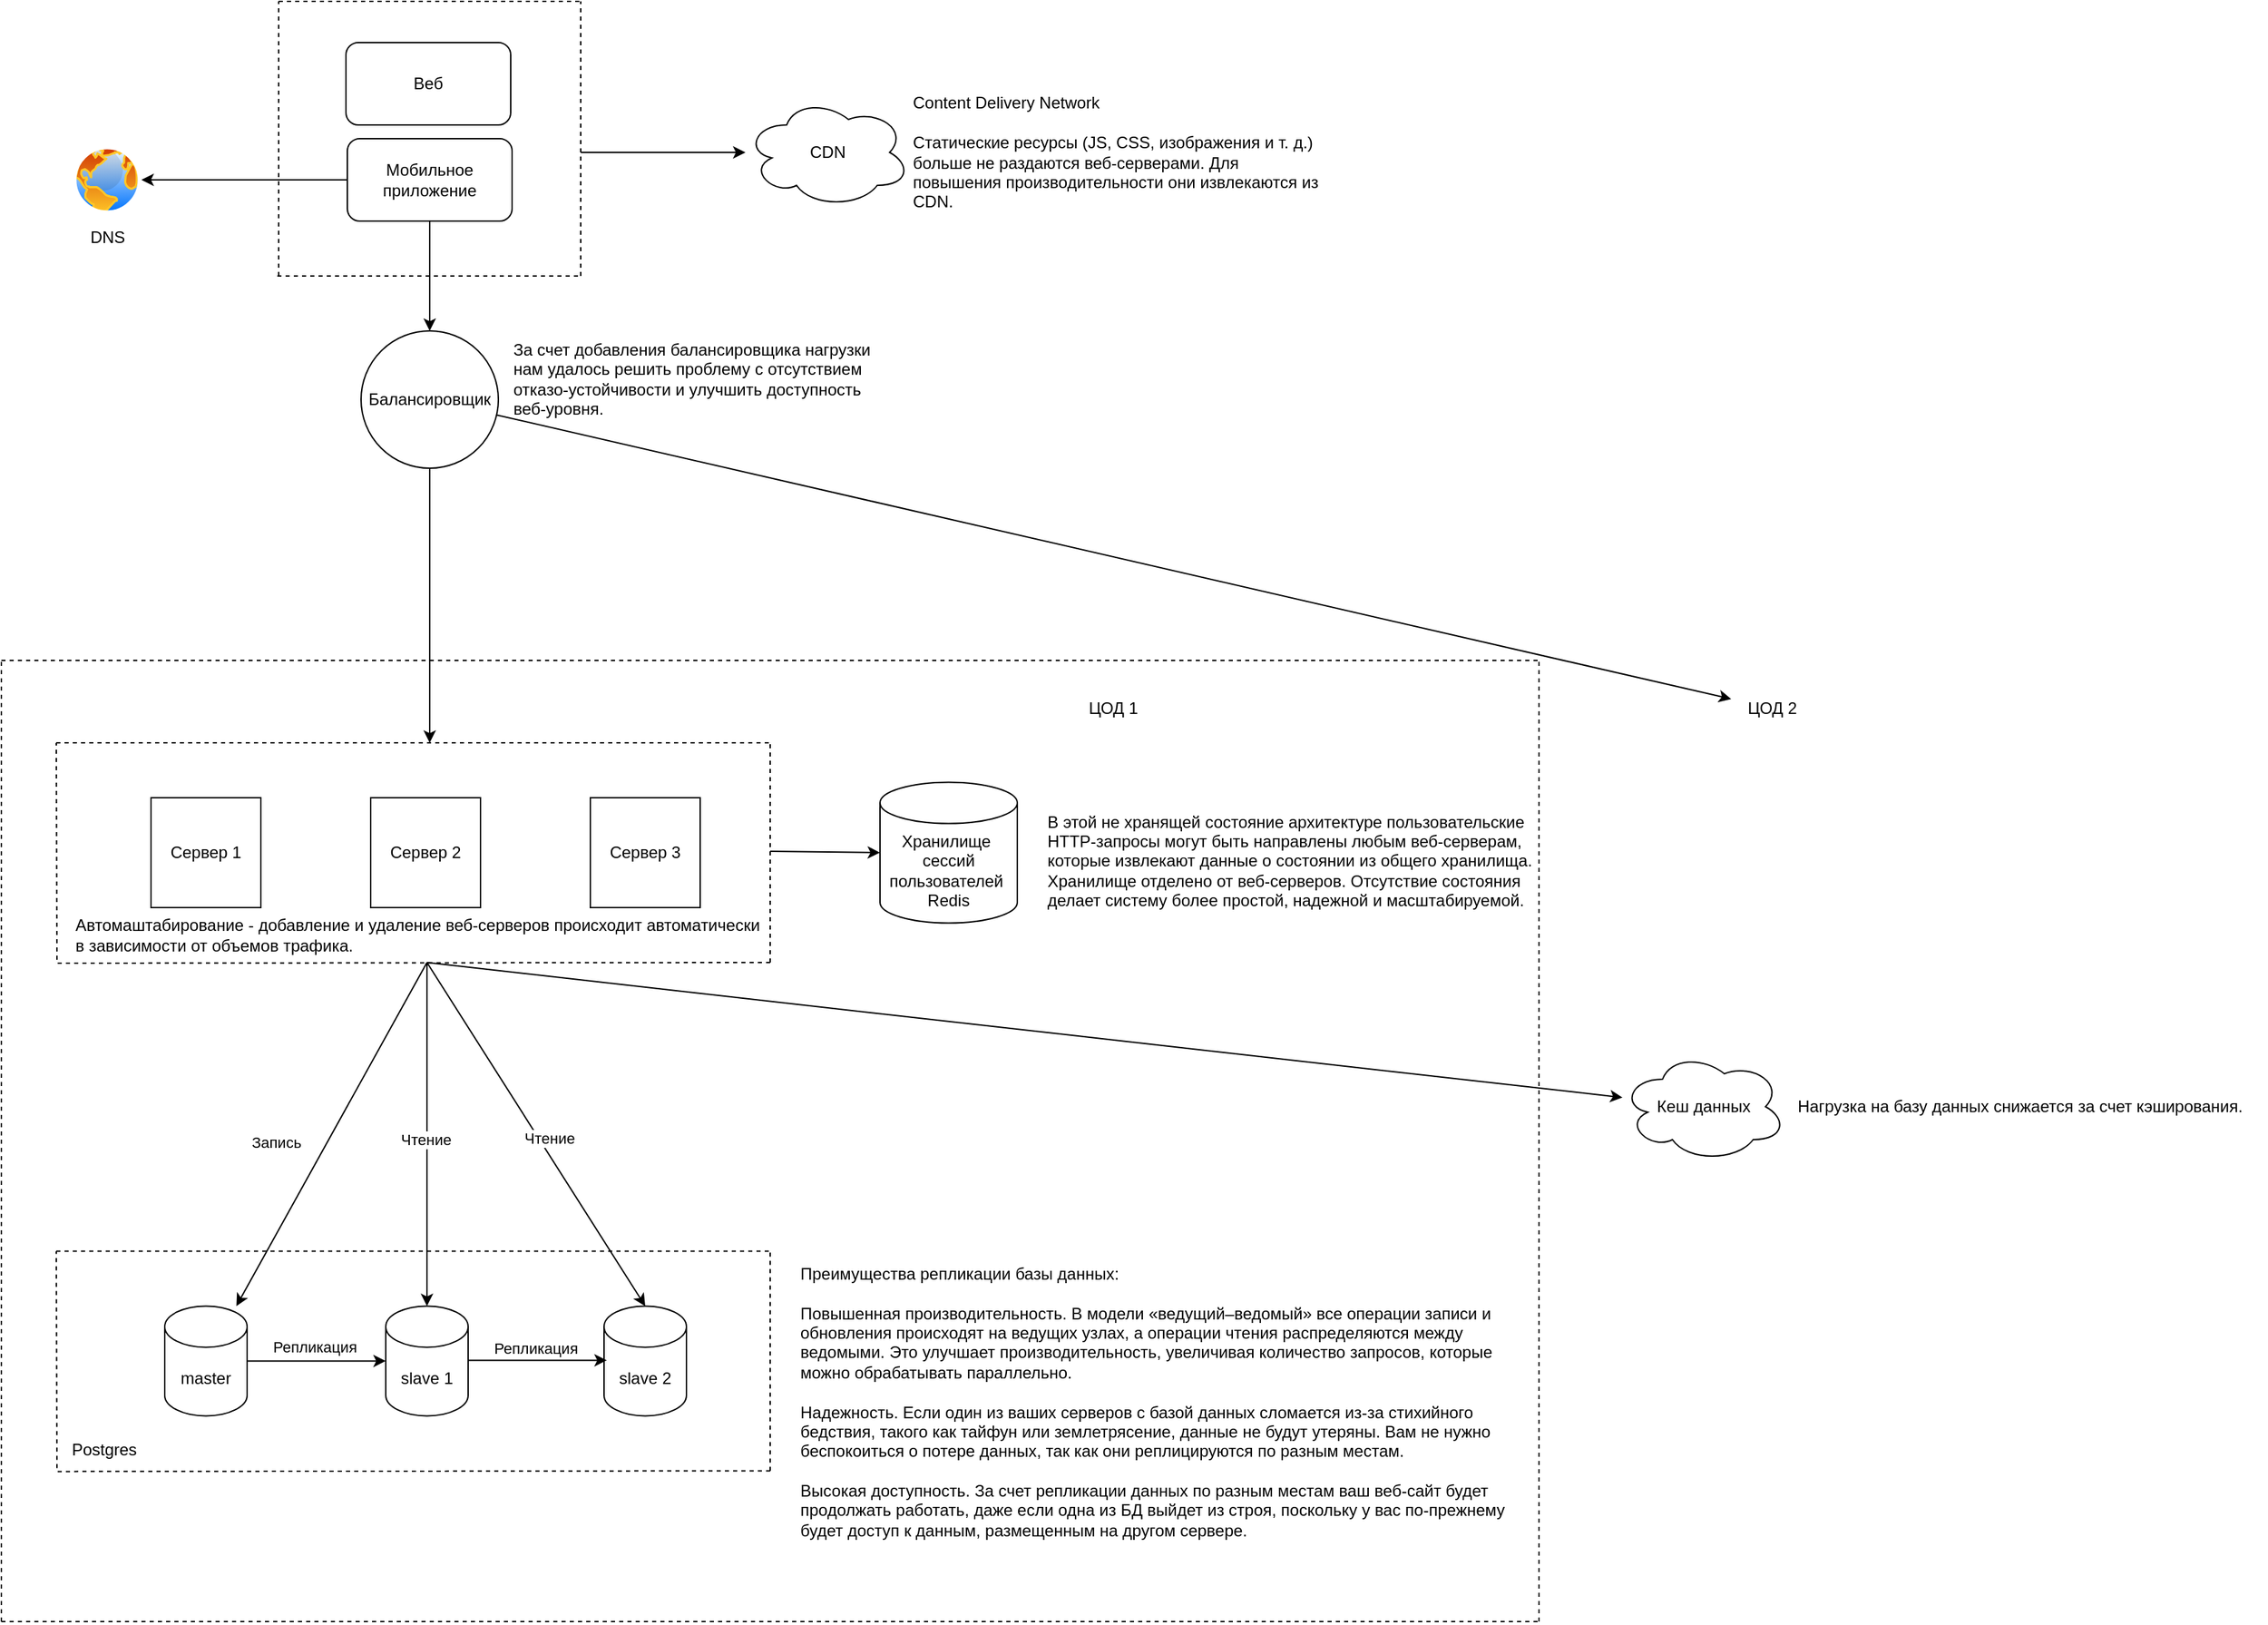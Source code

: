<mxfile version="24.7.1" type="github">
  <diagram name="Страница — 1" id="w-XadC4w1YWJLaA7918E">
    <mxGraphModel dx="3265" dy="1785" grid="1" gridSize="10" guides="1" tooltips="1" connect="1" arrows="1" fold="1" page="1" pageScale="1" pageWidth="827" pageHeight="1169" math="0" shadow="0">
      <root>
        <mxCell id="0" />
        <mxCell id="1" parent="0" />
        <mxCell id="VS8hZ2luYvlLE1ftjhRM-3" value="DNS" style="image;aspect=fixed;perimeter=ellipsePerimeter;html=1;align=center;shadow=0;dashed=0;spacingTop=3;image=img/lib/active_directory/internet_globe.svg;" parent="1" vertex="1">
          <mxGeometry x="132" y="125" width="50" height="50" as="geometry" />
        </mxCell>
        <mxCell id="VS8hZ2luYvlLE1ftjhRM-5" value="" style="endArrow=classic;html=1;rounded=0;" parent="1" source="VS8hZ2luYvlLE1ftjhRM-8" target="VS8hZ2luYvlLE1ftjhRM-3" edge="1">
          <mxGeometry width="50" height="50" relative="1" as="geometry">
            <mxPoint x="362" y="150" as="sourcePoint" />
            <mxPoint x="302" y="210" as="targetPoint" />
          </mxGeometry>
        </mxCell>
        <mxCell id="VS8hZ2luYvlLE1ftjhRM-6" value="Балансировщик" style="ellipse;whiteSpace=wrap;html=1;aspect=fixed;" parent="1" vertex="1">
          <mxGeometry x="342" y="260" width="100" height="100" as="geometry" />
        </mxCell>
        <mxCell id="VS8hZ2luYvlLE1ftjhRM-7" value="" style="endArrow=classic;html=1;rounded=0;" parent="1" source="VS8hZ2luYvlLE1ftjhRM-8" target="VS8hZ2luYvlLE1ftjhRM-6" edge="1">
          <mxGeometry width="50" height="50" relative="1" as="geometry">
            <mxPoint x="399" y="210" as="sourcePoint" />
            <mxPoint x="372" y="220" as="targetPoint" />
          </mxGeometry>
        </mxCell>
        <mxCell id="VS8hZ2luYvlLE1ftjhRM-8" value="Мобильное приложение" style="rounded=1;whiteSpace=wrap;html=1;" parent="1" vertex="1">
          <mxGeometry x="332" y="120" width="120" height="60" as="geometry" />
        </mxCell>
        <mxCell id="VS8hZ2luYvlLE1ftjhRM-10" value="Сервер 1" style="whiteSpace=wrap;html=1;aspect=fixed;" parent="1" vertex="1">
          <mxGeometry x="189" y="600" width="80" height="80" as="geometry" />
        </mxCell>
        <mxCell id="VS8hZ2luYvlLE1ftjhRM-11" value="Веб" style="rounded=1;whiteSpace=wrap;html=1;" parent="1" vertex="1">
          <mxGeometry x="331" y="50" width="120" height="60" as="geometry" />
        </mxCell>
        <mxCell id="VS8hZ2luYvlLE1ftjhRM-12" value="Сервер 2" style="whiteSpace=wrap;html=1;aspect=fixed;" parent="1" vertex="1">
          <mxGeometry x="349" y="600" width="80" height="80" as="geometry" />
        </mxCell>
        <mxCell id="VS8hZ2luYvlLE1ftjhRM-13" value="Сервер 3" style="whiteSpace=wrap;html=1;aspect=fixed;" parent="1" vertex="1">
          <mxGeometry x="509" y="600" width="80" height="80" as="geometry" />
        </mxCell>
        <mxCell id="VS8hZ2luYvlLE1ftjhRM-14" value="За счет добавления балансировщика нагрузки нам удалось решить проблему с отсутствием отказо-устойчивости и улучшить доступность веб-уровня." style="text;html=1;align=left;verticalAlign=middle;whiteSpace=wrap;rounded=0;" parent="1" vertex="1">
          <mxGeometry x="451" y="260" width="280" height="70" as="geometry" />
        </mxCell>
        <mxCell id="VS8hZ2luYvlLE1ftjhRM-16" value="" style="endArrow=classic;html=1;rounded=0;" parent="1" source="VS8hZ2luYvlLE1ftjhRM-6" edge="1">
          <mxGeometry width="50" height="50" relative="1" as="geometry">
            <mxPoint x="300" y="600" as="sourcePoint" />
            <mxPoint x="392" y="560" as="targetPoint" />
          </mxGeometry>
        </mxCell>
        <mxCell id="VS8hZ2luYvlLE1ftjhRM-18" value="" style="endArrow=none;dashed=1;html=1;rounded=0;edgeStyle=orthogonalEdgeStyle;" parent="1" edge="1">
          <mxGeometry width="50" height="50" relative="1" as="geometry">
            <mxPoint x="640" y="720" as="sourcePoint" />
            <mxPoint x="120" y="560" as="targetPoint" />
          </mxGeometry>
        </mxCell>
        <mxCell id="VS8hZ2luYvlLE1ftjhRM-19" value="" style="endArrow=none;dashed=1;html=1;rounded=0;" parent="1" edge="1">
          <mxGeometry width="50" height="50" relative="1" as="geometry">
            <mxPoint x="640" y="720" as="sourcePoint" />
            <mxPoint x="640" y="560" as="targetPoint" />
          </mxGeometry>
        </mxCell>
        <mxCell id="VS8hZ2luYvlLE1ftjhRM-20" value="" style="endArrow=none;dashed=1;html=1;rounded=0;" parent="1" edge="1">
          <mxGeometry width="50" height="50" relative="1" as="geometry">
            <mxPoint x="120" y="560" as="sourcePoint" />
            <mxPoint x="640" y="560" as="targetPoint" />
          </mxGeometry>
        </mxCell>
        <mxCell id="VS8hZ2luYvlLE1ftjhRM-22" value="" style="endArrow=none;dashed=1;html=1;rounded=0;edgeStyle=orthogonalEdgeStyle;" parent="1" edge="1">
          <mxGeometry width="50" height="50" relative="1" as="geometry">
            <mxPoint x="640" y="1090.22" as="sourcePoint" />
            <mxPoint x="120" y="930.22" as="targetPoint" />
          </mxGeometry>
        </mxCell>
        <mxCell id="VS8hZ2luYvlLE1ftjhRM-23" value="" style="endArrow=none;dashed=1;html=1;rounded=0;" parent="1" edge="1">
          <mxGeometry width="50" height="50" relative="1" as="geometry">
            <mxPoint x="640" y="1090.22" as="sourcePoint" />
            <mxPoint x="640" y="930.22" as="targetPoint" />
          </mxGeometry>
        </mxCell>
        <mxCell id="VS8hZ2luYvlLE1ftjhRM-24" value="" style="endArrow=none;dashed=1;html=1;rounded=0;" parent="1" edge="1">
          <mxGeometry width="50" height="50" relative="1" as="geometry">
            <mxPoint x="120" y="930.22" as="sourcePoint" />
            <mxPoint x="640" y="930.22" as="targetPoint" />
          </mxGeometry>
        </mxCell>
        <mxCell id="VS8hZ2luYvlLE1ftjhRM-25" value="master" style="shape=cylinder3;whiteSpace=wrap;html=1;boundedLbl=1;backgroundOutline=1;size=15;" parent="1" vertex="1">
          <mxGeometry x="199" y="970.22" width="60" height="80" as="geometry" />
        </mxCell>
        <mxCell id="VS8hZ2luYvlLE1ftjhRM-26" value="slave 1" style="shape=cylinder3;whiteSpace=wrap;html=1;boundedLbl=1;backgroundOutline=1;size=15;" parent="1" vertex="1">
          <mxGeometry x="360" y="970.22" width="60" height="80" as="geometry" />
        </mxCell>
        <mxCell id="VS8hZ2luYvlLE1ftjhRM-27" value="slave 2" style="shape=cylinder3;whiteSpace=wrap;html=1;boundedLbl=1;backgroundOutline=1;size=15;" parent="1" vertex="1">
          <mxGeometry x="519" y="970.22" width="60" height="80" as="geometry" />
        </mxCell>
        <mxCell id="VS8hZ2luYvlLE1ftjhRM-28" value="" style="endArrow=classic;html=1;rounded=0;" parent="1" target="VS8hZ2luYvlLE1ftjhRM-25" edge="1">
          <mxGeometry width="50" height="50" relative="1" as="geometry">
            <mxPoint x="390" y="720" as="sourcePoint" />
            <mxPoint x="240" y="730" as="targetPoint" />
          </mxGeometry>
        </mxCell>
        <mxCell id="VS8hZ2luYvlLE1ftjhRM-29" value="Запись" style="edgeLabel;html=1;align=center;verticalAlign=middle;resizable=0;points=[];" parent="VS8hZ2luYvlLE1ftjhRM-28" vertex="1" connectable="0">
          <mxGeometry x="-0.046" y="2" relative="1" as="geometry">
            <mxPoint x="-46" y="10" as="offset" />
          </mxGeometry>
        </mxCell>
        <mxCell id="VS8hZ2luYvlLE1ftjhRM-30" value="" style="endArrow=classic;html=1;rounded=0;" parent="1" target="VS8hZ2luYvlLE1ftjhRM-26" edge="1">
          <mxGeometry width="50" height="50" relative="1" as="geometry">
            <mxPoint x="390" y="720" as="sourcePoint" />
            <mxPoint x="290" y="990" as="targetPoint" />
          </mxGeometry>
        </mxCell>
        <mxCell id="VS8hZ2luYvlLE1ftjhRM-31" value="Чтение" style="edgeLabel;html=1;align=center;verticalAlign=middle;resizable=0;points=[];" parent="VS8hZ2luYvlLE1ftjhRM-30" vertex="1" connectable="0">
          <mxGeometry x="0.231" y="-3" relative="1" as="geometry">
            <mxPoint x="2" y="-25" as="offset" />
          </mxGeometry>
        </mxCell>
        <mxCell id="VS8hZ2luYvlLE1ftjhRM-32" value="" style="endArrow=classic;html=1;rounded=0;entryX=0.5;entryY=0;entryDx=0;entryDy=0;entryPerimeter=0;" parent="1" target="VS8hZ2luYvlLE1ftjhRM-27" edge="1">
          <mxGeometry width="50" height="50" relative="1" as="geometry">
            <mxPoint x="390" y="720" as="sourcePoint" />
            <mxPoint x="549.5" y="810" as="targetPoint" />
          </mxGeometry>
        </mxCell>
        <mxCell id="VS8hZ2luYvlLE1ftjhRM-33" value="Чтение" style="edgeLabel;html=1;align=center;verticalAlign=middle;resizable=0;points=[];" parent="VS8hZ2luYvlLE1ftjhRM-32" vertex="1" connectable="0">
          <mxGeometry x="0.231" y="-3" relative="1" as="geometry">
            <mxPoint x="-7" y="-28" as="offset" />
          </mxGeometry>
        </mxCell>
        <mxCell id="VS8hZ2luYvlLE1ftjhRM-34" value="" style="endArrow=classic;html=1;rounded=0;exitX=1;exitY=0.5;exitDx=0;exitDy=0;exitPerimeter=0;entryX=0;entryY=0.5;entryDx=0;entryDy=0;entryPerimeter=0;" parent="1" source="VS8hZ2luYvlLE1ftjhRM-25" target="VS8hZ2luYvlLE1ftjhRM-26" edge="1">
          <mxGeometry width="50" height="50" relative="1" as="geometry">
            <mxPoint x="250" y="1030.22" as="sourcePoint" />
            <mxPoint x="300" y="980.22" as="targetPoint" />
          </mxGeometry>
        </mxCell>
        <mxCell id="VS8hZ2luYvlLE1ftjhRM-35" value="Репликация" style="edgeLabel;html=1;align=center;verticalAlign=middle;resizable=0;points=[];" parent="VS8hZ2luYvlLE1ftjhRM-34" vertex="1" connectable="0">
          <mxGeometry x="-0.03" y="-2" relative="1" as="geometry">
            <mxPoint y="-12" as="offset" />
          </mxGeometry>
        </mxCell>
        <mxCell id="VS8hZ2luYvlLE1ftjhRM-37" value="" style="endArrow=classic;html=1;rounded=0;exitX=1;exitY=0.5;exitDx=0;exitDy=0;exitPerimeter=0;entryX=0;entryY=0.5;entryDx=0;entryDy=0;entryPerimeter=0;" parent="1" edge="1">
          <mxGeometry width="50" height="50" relative="1" as="geometry">
            <mxPoint x="420" y="1009.72" as="sourcePoint" />
            <mxPoint x="521" y="1009.72" as="targetPoint" />
          </mxGeometry>
        </mxCell>
        <mxCell id="VS8hZ2luYvlLE1ftjhRM-38" value="Репликация" style="edgeLabel;html=1;align=center;verticalAlign=middle;resizable=0;points=[];" parent="VS8hZ2luYvlLE1ftjhRM-37" vertex="1" connectable="0">
          <mxGeometry x="-0.03" y="-2" relative="1" as="geometry">
            <mxPoint y="-11" as="offset" />
          </mxGeometry>
        </mxCell>
        <mxCell id="VS8hZ2luYvlLE1ftjhRM-39" value="&lt;div&gt;Преимущества репликации базы данных:&lt;/div&gt;&lt;div&gt;&lt;br&gt;&lt;/div&gt;&lt;div&gt;Повышенная производительность. В модели «ведущий–ведомый» все операции записи и обновления происходят на ведущих узлах, а операции чтения распределяются между ведомыми. Это улучшает производительность, увеличивая количество запросов, которые можно обрабатывать параллельно.&lt;/div&gt;&lt;div&gt;&lt;br&gt;&lt;/div&gt;&lt;div&gt;Надежность. Если один из ваших серверов с базой данных сломается из-за стихийного бедствия, такого как тайфун или землетрясение, данные не будут утеряны. Вам не нужно беспокоиться о потере данных, так как они реплицируются по разным местам.&lt;/div&gt;&lt;div&gt;&lt;br&gt;&lt;/div&gt;&lt;div&gt;Высокая доступность. За счет репликации данных по разным местам ваш веб-сайт будет продолжать работать, даже если одна из БД выйдет из строя, поскольку у вас по-прежнему будет доступ к данным, размещенным на другом сервере.&lt;/div&gt;" style="text;html=1;align=left;verticalAlign=middle;whiteSpace=wrap;rounded=0;" parent="1" vertex="1">
          <mxGeometry x="660" y="930.22" width="531" height="220" as="geometry" />
        </mxCell>
        <mxCell id="VS8hZ2luYvlLE1ftjhRM-40" value="CDN" style="ellipse;shape=cloud;whiteSpace=wrap;html=1;" parent="1" vertex="1">
          <mxGeometry x="622" y="90" width="120" height="80" as="geometry" />
        </mxCell>
        <mxCell id="VS8hZ2luYvlLE1ftjhRM-41" value="Кеш данных" style="ellipse;shape=cloud;whiteSpace=wrap;html=1;" parent="1" vertex="1">
          <mxGeometry x="1260" y="785" width="120" height="80" as="geometry" />
        </mxCell>
        <mxCell id="VS8hZ2luYvlLE1ftjhRM-42" value="" style="endArrow=none;dashed=1;html=1;rounded=0;" parent="1" edge="1">
          <mxGeometry width="50" height="50" relative="1" as="geometry">
            <mxPoint x="282" y="220" as="sourcePoint" />
            <mxPoint x="282" y="20" as="targetPoint" />
          </mxGeometry>
        </mxCell>
        <mxCell id="VS8hZ2luYvlLE1ftjhRM-43" value="" style="endArrow=none;dashed=1;html=1;rounded=0;" parent="1" edge="1">
          <mxGeometry width="50" height="50" relative="1" as="geometry">
            <mxPoint x="282" y="20" as="sourcePoint" />
            <mxPoint x="502" y="20" as="targetPoint" />
          </mxGeometry>
        </mxCell>
        <mxCell id="VS8hZ2luYvlLE1ftjhRM-44" value="" style="endArrow=none;dashed=1;html=1;rounded=0;" parent="1" edge="1">
          <mxGeometry width="50" height="50" relative="1" as="geometry">
            <mxPoint x="502" y="220" as="sourcePoint" />
            <mxPoint x="502" y="20" as="targetPoint" />
          </mxGeometry>
        </mxCell>
        <mxCell id="VS8hZ2luYvlLE1ftjhRM-45" value="" style="endArrow=none;dashed=1;html=1;rounded=0;" parent="1" edge="1">
          <mxGeometry width="50" height="50" relative="1" as="geometry">
            <mxPoint x="281" y="220" as="sourcePoint" />
            <mxPoint x="501" y="220" as="targetPoint" />
          </mxGeometry>
        </mxCell>
        <mxCell id="VS8hZ2luYvlLE1ftjhRM-46" value="" style="endArrow=classic;html=1;rounded=0;" parent="1" target="VS8hZ2luYvlLE1ftjhRM-40" edge="1">
          <mxGeometry width="50" height="50" relative="1" as="geometry">
            <mxPoint x="502" y="130" as="sourcePoint" />
            <mxPoint x="552" y="110" as="targetPoint" />
          </mxGeometry>
        </mxCell>
        <mxCell id="VS8hZ2luYvlLE1ftjhRM-47" value="&lt;div&gt;Content Delivery Network&lt;br&gt;&lt;/div&gt;&lt;div&gt;&lt;br&gt;&lt;/div&gt;Статические ресурсы (JS, CSS, изображения и т. д.) больше не раздаются веб-серверами. Для повышения производительности они извлекаются из CDN." style="text;html=1;align=left;verticalAlign=middle;whiteSpace=wrap;rounded=0;" parent="1" vertex="1">
          <mxGeometry x="742" y="77.5" width="303" height="105" as="geometry" />
        </mxCell>
        <mxCell id="VS8hZ2luYvlLE1ftjhRM-49" value="Хранилище&amp;nbsp;&lt;div&gt;сессий пользователей&amp;nbsp;&lt;/div&gt;&lt;div&gt;Redis&lt;/div&gt;" style="shape=cylinder3;whiteSpace=wrap;html=1;boundedLbl=1;backgroundOutline=1;size=15;" parent="1" vertex="1">
          <mxGeometry x="720" y="588.75" width="100" height="102.5" as="geometry" />
        </mxCell>
        <mxCell id="VS8hZ2luYvlLE1ftjhRM-50" value="" style="endArrow=classic;html=1;rounded=0;entryX=0;entryY=0.5;entryDx=0;entryDy=0;entryPerimeter=0;" parent="1" target="VS8hZ2luYvlLE1ftjhRM-49" edge="1">
          <mxGeometry width="50" height="50" relative="1" as="geometry">
            <mxPoint x="640" y="639" as="sourcePoint" />
            <mxPoint x="720" y="570" as="targetPoint" />
          </mxGeometry>
        </mxCell>
        <mxCell id="VS8hZ2luYvlLE1ftjhRM-51" value="Нагрузка на базу данных снижается за счет кэширования." style="text;html=1;align=center;verticalAlign=middle;resizable=0;points=[];autosize=1;strokeColor=none;fillColor=none;" parent="1" vertex="1">
          <mxGeometry x="1370" y="810" width="360" height="30" as="geometry" />
        </mxCell>
        <mxCell id="VS8hZ2luYvlLE1ftjhRM-52" value="Postgres" style="text;html=1;align=center;verticalAlign=middle;whiteSpace=wrap;rounded=0;" parent="1" vertex="1">
          <mxGeometry x="125" y="1060" width="60" height="30" as="geometry" />
        </mxCell>
        <mxCell id="VS8hZ2luYvlLE1ftjhRM-53" value="" style="endArrow=classic;html=1;rounded=0;" parent="1" target="VS8hZ2luYvlLE1ftjhRM-41" edge="1">
          <mxGeometry width="50" height="50" relative="1" as="geometry">
            <mxPoint x="390" y="720" as="sourcePoint" />
            <mxPoint x="530" y="740" as="targetPoint" />
          </mxGeometry>
        </mxCell>
        <mxCell id="VS8hZ2luYvlLE1ftjhRM-54" value="В этой не хранящей состояние архитектуре пользовательские HTTP-запросы могут быть направлены любым веб-серверам, которые извлекают данные о состоянии из общего хранилища. Хранилище отделено от веб-серверов. Отсутствие состояния делает систему более простой, надежной и масштабируемой." style="text;html=1;align=left;verticalAlign=middle;whiteSpace=wrap;rounded=0;" parent="1" vertex="1">
          <mxGeometry x="840" y="601.25" width="360" height="90" as="geometry" />
        </mxCell>
        <mxCell id="Dn2KK6lz2EkGwNmnKma5-1" value="Автомаштабирование - добавление и удаление веб-серверов происходит автоматически в зависимости от объемов трафика.&amp;nbsp;" style="text;html=1;align=left;verticalAlign=middle;whiteSpace=wrap;rounded=0;" vertex="1" parent="1">
          <mxGeometry x="132" y="685" width="505" height="30" as="geometry" />
        </mxCell>
        <mxCell id="Dn2KK6lz2EkGwNmnKma5-3" value="" style="endArrow=none;dashed=1;html=1;rounded=0;" edge="1" parent="1">
          <mxGeometry width="50" height="50" relative="1" as="geometry">
            <mxPoint x="80" y="1200" as="sourcePoint" />
            <mxPoint x="80" y="500" as="targetPoint" />
          </mxGeometry>
        </mxCell>
        <mxCell id="Dn2KK6lz2EkGwNmnKma5-4" value="" style="endArrow=none;dashed=1;html=1;rounded=0;" edge="1" parent="1">
          <mxGeometry width="50" height="50" relative="1" as="geometry">
            <mxPoint x="1200" y="1200" as="sourcePoint" />
            <mxPoint x="1200" y="500" as="targetPoint" />
          </mxGeometry>
        </mxCell>
        <mxCell id="Dn2KK6lz2EkGwNmnKma5-5" value="" style="endArrow=none;dashed=1;html=1;rounded=0;" edge="1" parent="1">
          <mxGeometry width="50" height="50" relative="1" as="geometry">
            <mxPoint x="80" y="500" as="sourcePoint" />
            <mxPoint x="1200" y="500" as="targetPoint" />
          </mxGeometry>
        </mxCell>
        <mxCell id="Dn2KK6lz2EkGwNmnKma5-6" value="" style="endArrow=none;dashed=1;html=1;rounded=0;" edge="1" parent="1">
          <mxGeometry width="50" height="50" relative="1" as="geometry">
            <mxPoint x="80" y="1200" as="sourcePoint" />
            <mxPoint x="1200" y="1200" as="targetPoint" />
          </mxGeometry>
        </mxCell>
        <mxCell id="Dn2KK6lz2EkGwNmnKma5-7" value="ЦОД 1" style="text;html=1;align=center;verticalAlign=middle;whiteSpace=wrap;rounded=0;" vertex="1" parent="1">
          <mxGeometry x="860" y="520" width="60" height="30" as="geometry" />
        </mxCell>
        <mxCell id="Dn2KK6lz2EkGwNmnKma5-8" value="ЦОД 2" style="text;html=1;align=center;verticalAlign=middle;whiteSpace=wrap;rounded=0;" vertex="1" parent="1">
          <mxGeometry x="1340" y="520" width="60" height="30" as="geometry" />
        </mxCell>
        <mxCell id="Dn2KK6lz2EkGwNmnKma5-9" value="" style="endArrow=classic;html=1;rounded=0;" edge="1" parent="1" source="VS8hZ2luYvlLE1ftjhRM-6" target="Dn2KK6lz2EkGwNmnKma5-8">
          <mxGeometry width="50" height="50" relative="1" as="geometry">
            <mxPoint x="400" y="310" as="sourcePoint" />
            <mxPoint x="399" y="570" as="targetPoint" />
          </mxGeometry>
        </mxCell>
      </root>
    </mxGraphModel>
  </diagram>
</mxfile>
